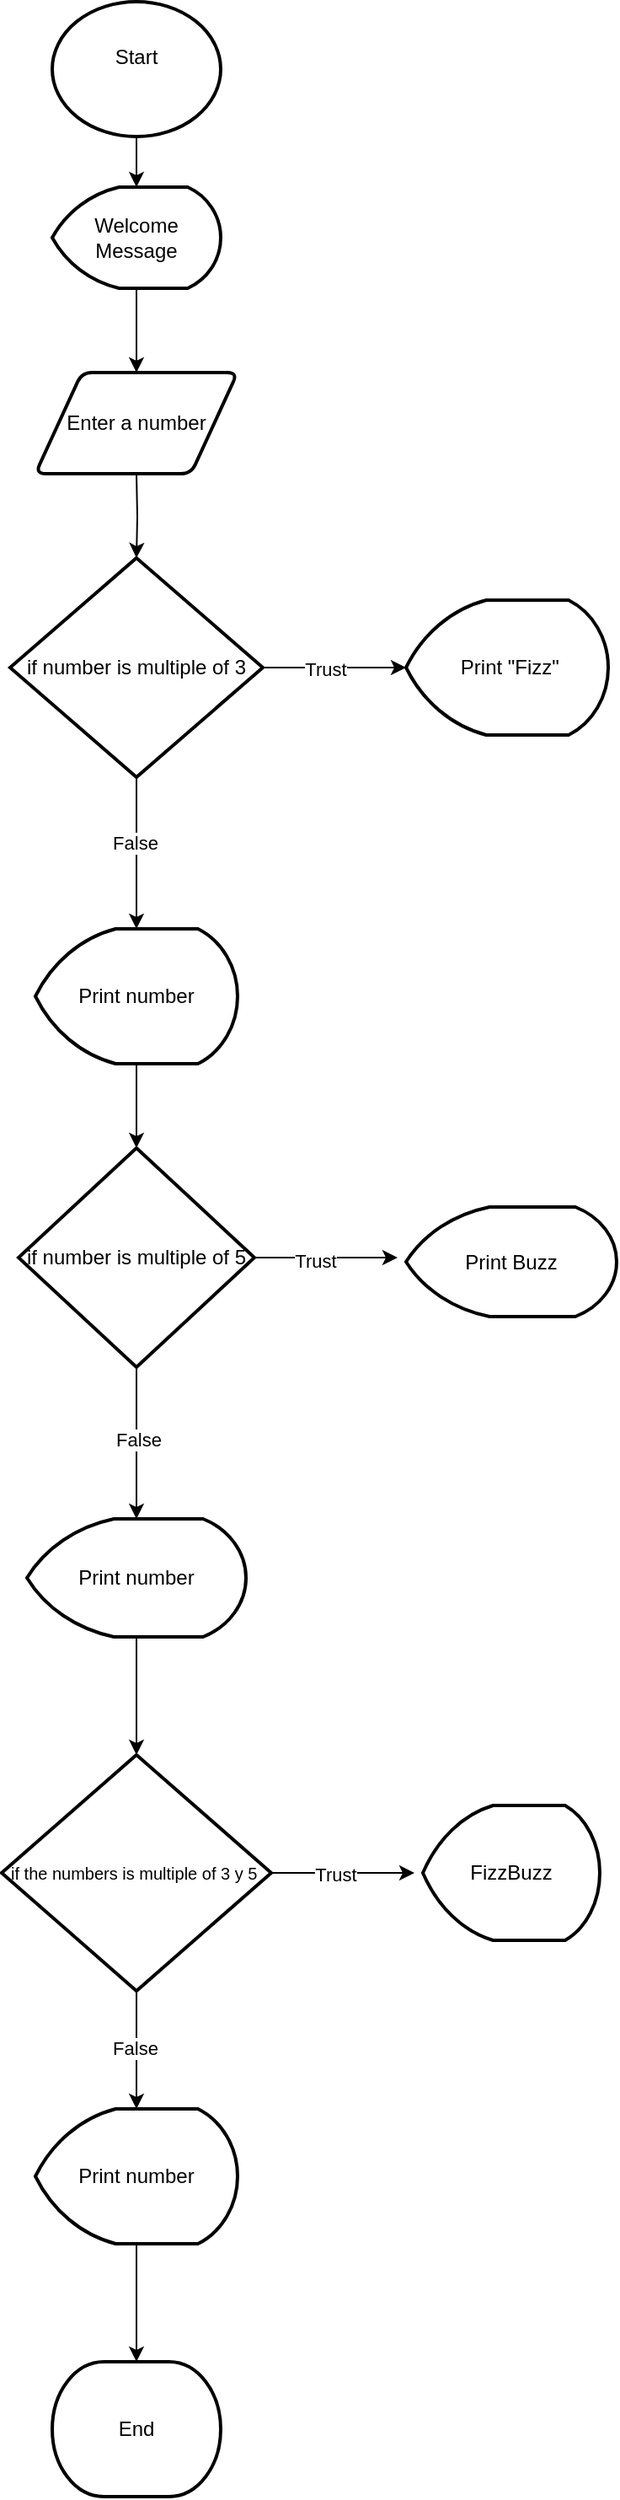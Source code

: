 <mxfile version="26.0.16">
  <diagram id="C5RBs43oDa-KdzZeNtuy" name="Page-1">
    <mxGraphModel dx="794" dy="682" grid="1" gridSize="10" guides="1" tooltips="1" connect="1" arrows="1" fold="1" page="1" pageScale="1" pageWidth="827" pageHeight="1169" math="0" shadow="0">
      <root>
        <mxCell id="WIyWlLk6GJQsqaUBKTNV-0" />
        <mxCell id="WIyWlLk6GJQsqaUBKTNV-1" parent="WIyWlLk6GJQsqaUBKTNV-0" />
        <mxCell id="KLWebVzU2DsucjYkV6lf-1" style="edgeStyle=orthogonalEdgeStyle;rounded=0;orthogonalLoop=1;jettySize=auto;html=1;" edge="1" parent="WIyWlLk6GJQsqaUBKTNV-1" source="KLWebVzU2DsucjYkV6lf-0" target="KLWebVzU2DsucjYkV6lf-2">
          <mxGeometry relative="1" as="geometry">
            <mxPoint x="155" y="150" as="targetPoint" />
          </mxGeometry>
        </mxCell>
        <mxCell id="KLWebVzU2DsucjYkV6lf-0" value="Start&lt;div&gt;&lt;br&gt;&lt;/div&gt;" style="strokeWidth=2;html=1;shape=mxgraph.flowchart.start_2;whiteSpace=wrap;" vertex="1" parent="WIyWlLk6GJQsqaUBKTNV-1">
          <mxGeometry x="105" y="10" width="100" height="80" as="geometry" />
        </mxCell>
        <mxCell id="KLWebVzU2DsucjYkV6lf-3" style="edgeStyle=orthogonalEdgeStyle;rounded=0;orthogonalLoop=1;jettySize=auto;html=1;" edge="1" parent="WIyWlLk6GJQsqaUBKTNV-1" source="KLWebVzU2DsucjYkV6lf-2">
          <mxGeometry relative="1" as="geometry">
            <mxPoint x="155" y="230" as="targetPoint" />
          </mxGeometry>
        </mxCell>
        <mxCell id="KLWebVzU2DsucjYkV6lf-2" value="Welcome Message" style="strokeWidth=2;html=1;shape=mxgraph.flowchart.display;whiteSpace=wrap;" vertex="1" parent="WIyWlLk6GJQsqaUBKTNV-1">
          <mxGeometry x="105" y="120" width="100" height="60" as="geometry" />
        </mxCell>
        <mxCell id="KLWebVzU2DsucjYkV6lf-5" style="edgeStyle=orthogonalEdgeStyle;rounded=0;orthogonalLoop=1;jettySize=auto;html=1;entryX=0.5;entryY=0;entryDx=0;entryDy=0;entryPerimeter=0;" edge="1" parent="WIyWlLk6GJQsqaUBKTNV-1" target="KLWebVzU2DsucjYkV6lf-7">
          <mxGeometry relative="1" as="geometry">
            <mxPoint x="155" y="320" as="targetPoint" />
            <mxPoint x="155" y="290" as="sourcePoint" />
          </mxGeometry>
        </mxCell>
        <mxCell id="KLWebVzU2DsucjYkV6lf-10" style="edgeStyle=orthogonalEdgeStyle;rounded=0;orthogonalLoop=1;jettySize=auto;html=1;exitX=1;exitY=0.5;exitDx=0;exitDy=0;exitPerimeter=0;" edge="1" parent="WIyWlLk6GJQsqaUBKTNV-1" source="KLWebVzU2DsucjYkV6lf-7">
          <mxGeometry relative="1" as="geometry">
            <mxPoint x="315" y="405" as="targetPoint" />
          </mxGeometry>
        </mxCell>
        <mxCell id="KLWebVzU2DsucjYkV6lf-23" value="Trust" style="edgeLabel;html=1;align=center;verticalAlign=middle;resizable=0;points=[];" vertex="1" connectable="0" parent="KLWebVzU2DsucjYkV6lf-10">
          <mxGeometry x="-0.135" y="-1" relative="1" as="geometry">
            <mxPoint as="offset" />
          </mxGeometry>
        </mxCell>
        <mxCell id="KLWebVzU2DsucjYkV6lf-16" style="edgeStyle=orthogonalEdgeStyle;rounded=0;orthogonalLoop=1;jettySize=auto;html=1;exitX=0.5;exitY=1;exitDx=0;exitDy=0;exitPerimeter=0;" edge="1" parent="WIyWlLk6GJQsqaUBKTNV-1" source="KLWebVzU2DsucjYkV6lf-7">
          <mxGeometry relative="1" as="geometry">
            <mxPoint x="155" y="560" as="targetPoint" />
          </mxGeometry>
        </mxCell>
        <mxCell id="KLWebVzU2DsucjYkV6lf-24" value="False" style="edgeLabel;html=1;align=center;verticalAlign=middle;resizable=0;points=[];" vertex="1" connectable="0" parent="KLWebVzU2DsucjYkV6lf-16">
          <mxGeometry x="-0.138" y="-1" relative="1" as="geometry">
            <mxPoint as="offset" />
          </mxGeometry>
        </mxCell>
        <mxCell id="KLWebVzU2DsucjYkV6lf-7" value="if number is multiple of 3" style="strokeWidth=2;html=1;shape=mxgraph.flowchart.decision;whiteSpace=wrap;" vertex="1" parent="WIyWlLk6GJQsqaUBKTNV-1">
          <mxGeometry x="80" y="340" width="150" height="130" as="geometry" />
        </mxCell>
        <mxCell id="KLWebVzU2DsucjYkV6lf-8" value="Enter a number" style="shape=parallelogram;html=1;strokeWidth=2;perimeter=parallelogramPerimeter;whiteSpace=wrap;rounded=1;arcSize=12;size=0.23;" vertex="1" parent="WIyWlLk6GJQsqaUBKTNV-1">
          <mxGeometry x="95" y="230" width="120" height="60" as="geometry" />
        </mxCell>
        <mxCell id="KLWebVzU2DsucjYkV6lf-26" style="edgeStyle=orthogonalEdgeStyle;rounded=0;orthogonalLoop=1;jettySize=auto;html=1;" edge="1" parent="WIyWlLk6GJQsqaUBKTNV-1" source="KLWebVzU2DsucjYkV6lf-13">
          <mxGeometry relative="1" as="geometry">
            <mxPoint x="310" y="755" as="targetPoint" />
          </mxGeometry>
        </mxCell>
        <mxCell id="KLWebVzU2DsucjYkV6lf-40" value="Trust" style="edgeLabel;html=1;align=center;verticalAlign=middle;resizable=0;points=[];" vertex="1" connectable="0" parent="KLWebVzU2DsucjYkV6lf-26">
          <mxGeometry x="-0.158" y="-2" relative="1" as="geometry">
            <mxPoint as="offset" />
          </mxGeometry>
        </mxCell>
        <mxCell id="KLWebVzU2DsucjYkV6lf-28" style="edgeStyle=orthogonalEdgeStyle;rounded=0;orthogonalLoop=1;jettySize=auto;html=1;" edge="1" parent="WIyWlLk6GJQsqaUBKTNV-1" source="KLWebVzU2DsucjYkV6lf-13">
          <mxGeometry relative="1" as="geometry">
            <mxPoint x="155" y="910" as="targetPoint" />
          </mxGeometry>
        </mxCell>
        <mxCell id="KLWebVzU2DsucjYkV6lf-41" value="False" style="edgeLabel;html=1;align=center;verticalAlign=middle;resizable=0;points=[];" vertex="1" connectable="0" parent="KLWebVzU2DsucjYkV6lf-28">
          <mxGeometry x="-0.05" y="1" relative="1" as="geometry">
            <mxPoint as="offset" />
          </mxGeometry>
        </mxCell>
        <mxCell id="KLWebVzU2DsucjYkV6lf-13" value="if number is multiple of 5" style="strokeWidth=2;html=1;shape=mxgraph.flowchart.decision;whiteSpace=wrap;" vertex="1" parent="WIyWlLk6GJQsqaUBKTNV-1">
          <mxGeometry x="85" y="690" width="140" height="130" as="geometry" />
        </mxCell>
        <mxCell id="KLWebVzU2DsucjYkV6lf-15" value="&amp;nbsp;Print&amp;nbsp;&quot;Fizz&quot;" style="strokeWidth=2;html=1;shape=mxgraph.flowchart.display;whiteSpace=wrap;" vertex="1" parent="WIyWlLk6GJQsqaUBKTNV-1">
          <mxGeometry x="315" y="365" width="120" height="80" as="geometry" />
        </mxCell>
        <mxCell id="KLWebVzU2DsucjYkV6lf-17" value="Print number" style="strokeWidth=2;html=1;shape=mxgraph.flowchart.display;whiteSpace=wrap;" vertex="1" parent="WIyWlLk6GJQsqaUBKTNV-1">
          <mxGeometry x="95" y="560" width="120" height="80" as="geometry" />
        </mxCell>
        <mxCell id="KLWebVzU2DsucjYkV6lf-25" style="edgeStyle=orthogonalEdgeStyle;rounded=0;orthogonalLoop=1;jettySize=auto;html=1;exitX=0.5;exitY=1;exitDx=0;exitDy=0;exitPerimeter=0;entryX=0.5;entryY=0;entryDx=0;entryDy=0;entryPerimeter=0;" edge="1" parent="WIyWlLk6GJQsqaUBKTNV-1" source="KLWebVzU2DsucjYkV6lf-17" target="KLWebVzU2DsucjYkV6lf-13">
          <mxGeometry relative="1" as="geometry" />
        </mxCell>
        <mxCell id="KLWebVzU2DsucjYkV6lf-29" value="Print Buzz" style="strokeWidth=2;html=1;shape=mxgraph.flowchart.display;whiteSpace=wrap;" vertex="1" parent="WIyWlLk6GJQsqaUBKTNV-1">
          <mxGeometry x="315" y="725" width="125" height="65" as="geometry" />
        </mxCell>
        <mxCell id="KLWebVzU2DsucjYkV6lf-31" style="edgeStyle=orthogonalEdgeStyle;rounded=0;orthogonalLoop=1;jettySize=auto;html=1;exitX=0.5;exitY=1;exitDx=0;exitDy=0;exitPerimeter=0;" edge="1" parent="WIyWlLk6GJQsqaUBKTNV-1" source="KLWebVzU2DsucjYkV6lf-30">
          <mxGeometry relative="1" as="geometry">
            <mxPoint x="155" y="1050" as="targetPoint" />
          </mxGeometry>
        </mxCell>
        <mxCell id="KLWebVzU2DsucjYkV6lf-30" value="Print number" style="strokeWidth=2;html=1;shape=mxgraph.flowchart.display;whiteSpace=wrap;" vertex="1" parent="WIyWlLk6GJQsqaUBKTNV-1">
          <mxGeometry x="90" y="910" width="130" height="70" as="geometry" />
        </mxCell>
        <mxCell id="KLWebVzU2DsucjYkV6lf-34" style="edgeStyle=orthogonalEdgeStyle;rounded=0;orthogonalLoop=1;jettySize=auto;html=1;exitX=1;exitY=0.5;exitDx=0;exitDy=0;exitPerimeter=0;" edge="1" parent="WIyWlLk6GJQsqaUBKTNV-1" source="KLWebVzU2DsucjYkV6lf-32">
          <mxGeometry relative="1" as="geometry">
            <mxPoint x="320" y="1120" as="targetPoint" />
          </mxGeometry>
        </mxCell>
        <mxCell id="KLWebVzU2DsucjYkV6lf-42" value="Trust" style="edgeLabel;html=1;align=center;verticalAlign=middle;resizable=0;points=[];" vertex="1" connectable="0" parent="KLWebVzU2DsucjYkV6lf-34">
          <mxGeometry x="-0.111" y="-1" relative="1" as="geometry">
            <mxPoint as="offset" />
          </mxGeometry>
        </mxCell>
        <mxCell id="KLWebVzU2DsucjYkV6lf-35" style="edgeStyle=orthogonalEdgeStyle;rounded=0;orthogonalLoop=1;jettySize=auto;html=1;exitX=0.5;exitY=1;exitDx=0;exitDy=0;exitPerimeter=0;" edge="1" parent="WIyWlLk6GJQsqaUBKTNV-1" source="KLWebVzU2DsucjYkV6lf-32">
          <mxGeometry relative="1" as="geometry">
            <mxPoint x="155" y="1260" as="targetPoint" />
          </mxGeometry>
        </mxCell>
        <mxCell id="KLWebVzU2DsucjYkV6lf-43" value="False" style="edgeLabel;html=1;align=center;verticalAlign=middle;resizable=0;points=[];" vertex="1" connectable="0" parent="KLWebVzU2DsucjYkV6lf-35">
          <mxGeometry x="-0.035" y="-1" relative="1" as="geometry">
            <mxPoint as="offset" />
          </mxGeometry>
        </mxCell>
        <mxCell id="KLWebVzU2DsucjYkV6lf-32" value="&lt;font style=&quot;font-size: 10px;&quot;&gt;if the numbers is multiple of 3 y 5&amp;nbsp;&lt;/font&gt;" style="strokeWidth=2;html=1;shape=mxgraph.flowchart.decision;whiteSpace=wrap;" vertex="1" parent="WIyWlLk6GJQsqaUBKTNV-1">
          <mxGeometry x="75" y="1050" width="160" height="140" as="geometry" />
        </mxCell>
        <mxCell id="KLWebVzU2DsucjYkV6lf-36" value="FizzBuzz" style="strokeWidth=2;html=1;shape=mxgraph.flowchart.display;whiteSpace=wrap;" vertex="1" parent="WIyWlLk6GJQsqaUBKTNV-1">
          <mxGeometry x="325" y="1080" width="105" height="80" as="geometry" />
        </mxCell>
        <mxCell id="KLWebVzU2DsucjYkV6lf-38" style="edgeStyle=orthogonalEdgeStyle;rounded=0;orthogonalLoop=1;jettySize=auto;html=1;exitX=0.5;exitY=1;exitDx=0;exitDy=0;exitPerimeter=0;" edge="1" parent="WIyWlLk6GJQsqaUBKTNV-1" source="KLWebVzU2DsucjYkV6lf-37">
          <mxGeometry relative="1" as="geometry">
            <mxPoint x="155" y="1410" as="targetPoint" />
          </mxGeometry>
        </mxCell>
        <mxCell id="KLWebVzU2DsucjYkV6lf-37" value="Print number" style="strokeWidth=2;html=1;shape=mxgraph.flowchart.display;whiteSpace=wrap;" vertex="1" parent="WIyWlLk6GJQsqaUBKTNV-1">
          <mxGeometry x="95" y="1260" width="120" height="80" as="geometry" />
        </mxCell>
        <mxCell id="KLWebVzU2DsucjYkV6lf-39" value="End" style="strokeWidth=2;html=1;shape=mxgraph.flowchart.terminator;whiteSpace=wrap;" vertex="1" parent="WIyWlLk6GJQsqaUBKTNV-1">
          <mxGeometry x="105" y="1410" width="100" height="80" as="geometry" />
        </mxCell>
      </root>
    </mxGraphModel>
  </diagram>
</mxfile>
